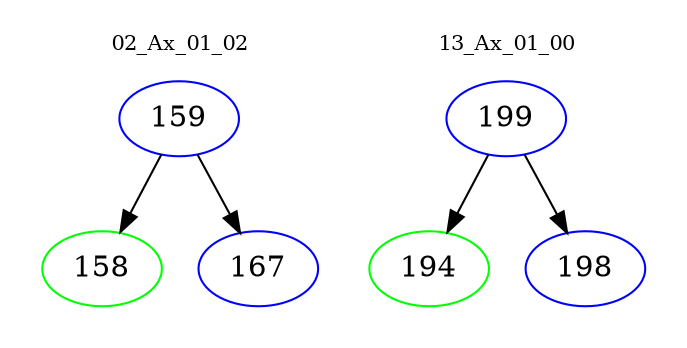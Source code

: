 digraph{
subgraph cluster_0 {
color = white
label = "02_Ax_01_02";
fontsize=10;
T0_159 [label="159", color="blue"]
T0_159 -> T0_158 [color="black"]
T0_158 [label="158", color="green"]
T0_159 -> T0_167 [color="black"]
T0_167 [label="167", color="blue"]
}
subgraph cluster_1 {
color = white
label = "13_Ax_01_00";
fontsize=10;
T1_199 [label="199", color="blue"]
T1_199 -> T1_194 [color="black"]
T1_194 [label="194", color="green"]
T1_199 -> T1_198 [color="black"]
T1_198 [label="198", color="blue"]
}
}
